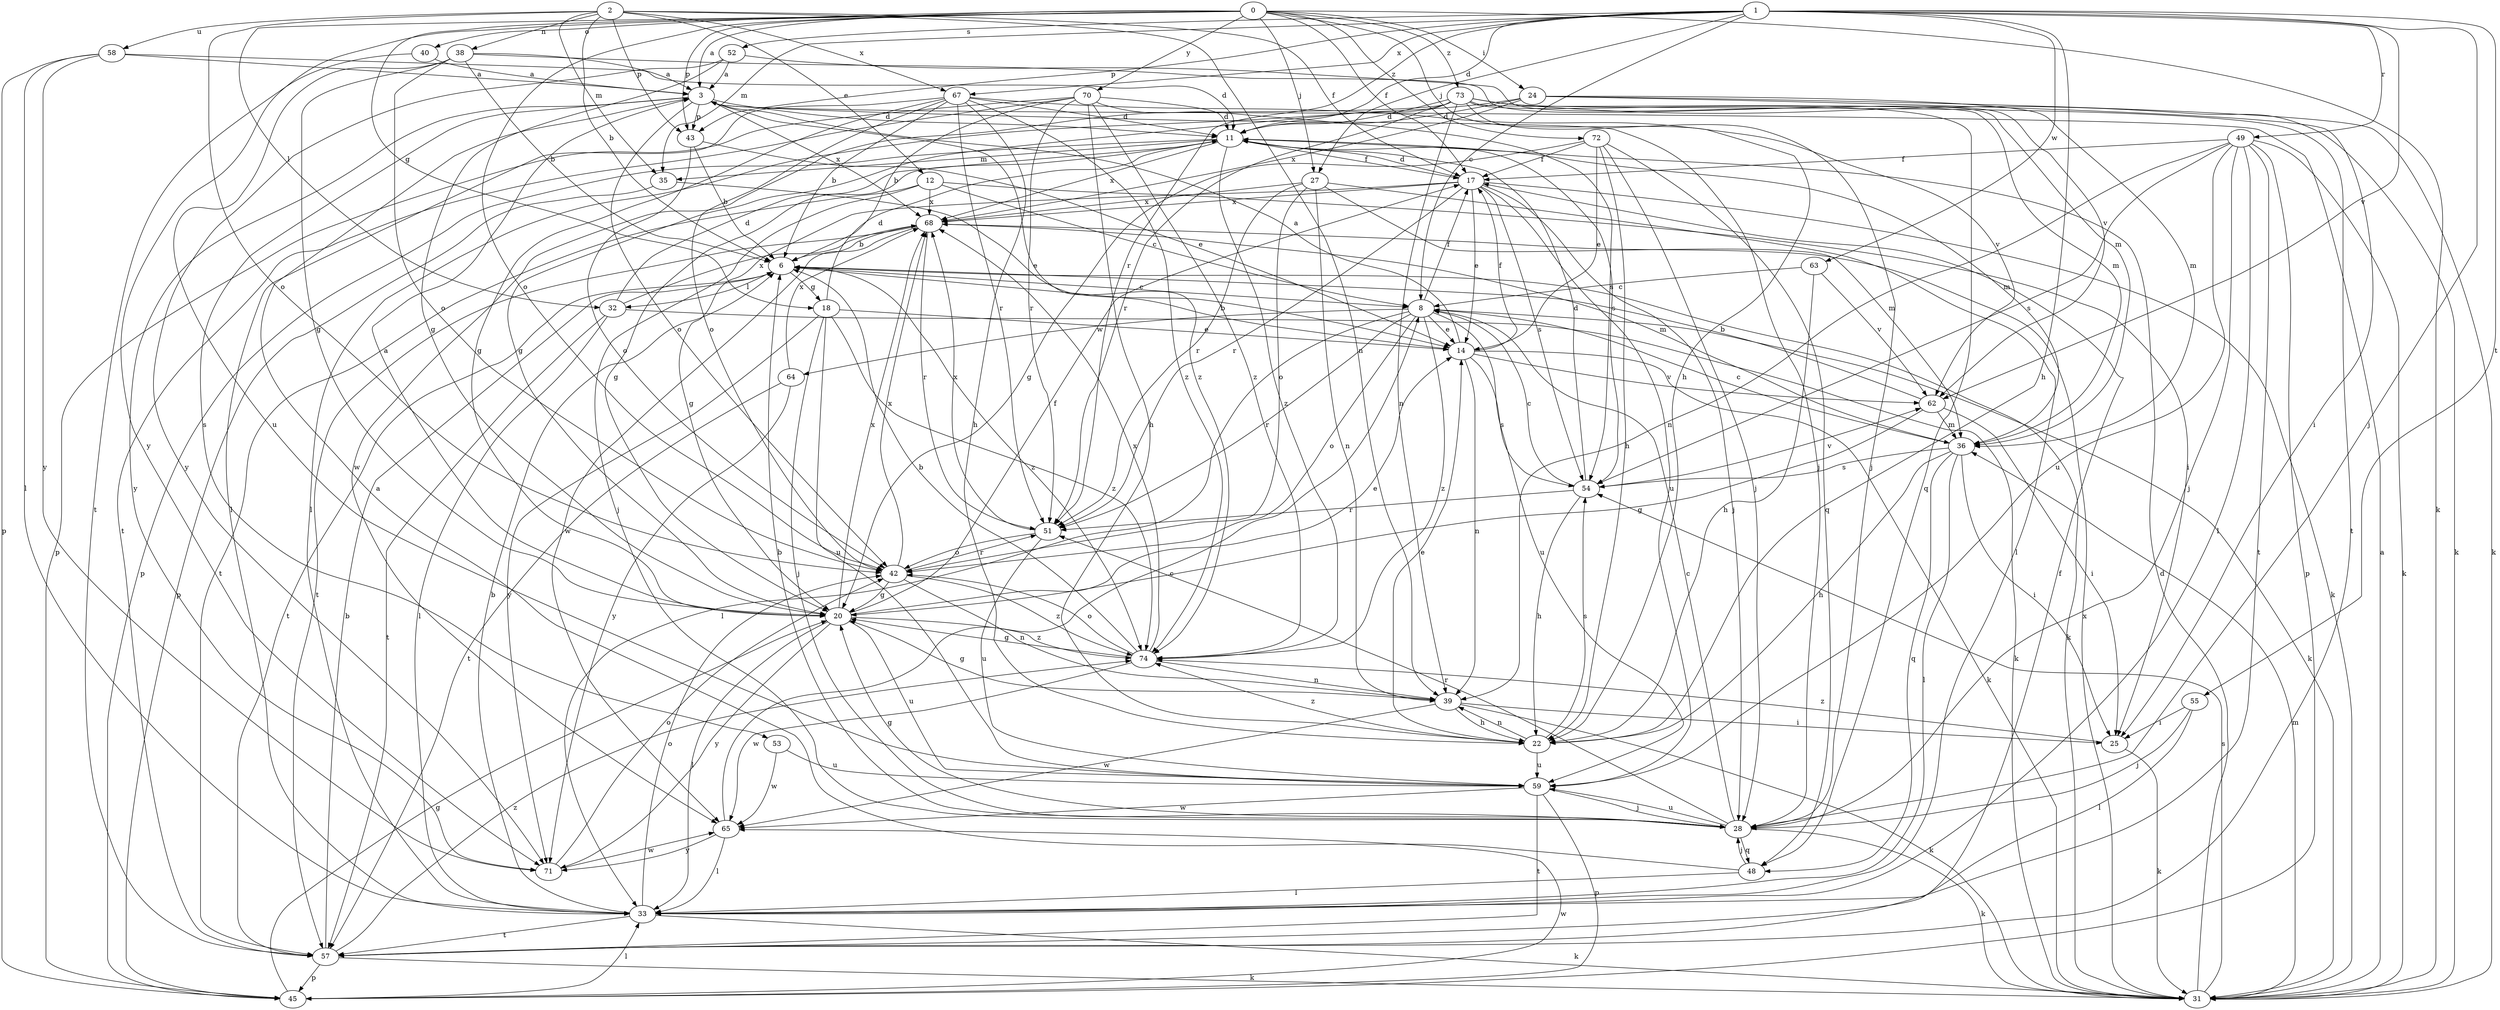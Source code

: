 strict digraph  {
0;
1;
2;
3;
6;
8;
11;
12;
14;
17;
18;
20;
22;
24;
25;
27;
28;
31;
32;
33;
35;
36;
38;
39;
40;
42;
43;
45;
48;
49;
51;
52;
53;
54;
55;
57;
58;
59;
62;
63;
64;
65;
67;
68;
70;
71;
72;
73;
74;
0 -> 3  [label=a];
0 -> 17  [label=f];
0 -> 18  [label=g];
0 -> 22  [label=h];
0 -> 24  [label=i];
0 -> 27  [label=j];
0 -> 31  [label=k];
0 -> 32  [label=l];
0 -> 40  [label=o];
0 -> 42  [label=o];
0 -> 43  [label=p];
0 -> 70  [label=y];
0 -> 71  [label=y];
0 -> 72  [label=z];
0 -> 73  [label=z];
1 -> 8  [label=c];
1 -> 11  [label=d];
1 -> 22  [label=h];
1 -> 27  [label=j];
1 -> 28  [label=j];
1 -> 35  [label=m];
1 -> 43  [label=p];
1 -> 49  [label=r];
1 -> 51  [label=r];
1 -> 52  [label=s];
1 -> 55  [label=t];
1 -> 62  [label=v];
1 -> 63  [label=w];
1 -> 67  [label=x];
2 -> 6  [label=b];
2 -> 12  [label=e];
2 -> 17  [label=f];
2 -> 35  [label=m];
2 -> 38  [label=n];
2 -> 39  [label=n];
2 -> 42  [label=o];
2 -> 43  [label=p];
2 -> 58  [label=u];
2 -> 67  [label=x];
3 -> 11  [label=d];
3 -> 28  [label=j];
3 -> 42  [label=o];
3 -> 43  [label=p];
3 -> 53  [label=s];
3 -> 68  [label=x];
3 -> 71  [label=y];
3 -> 74  [label=z];
6 -> 8  [label=c];
6 -> 18  [label=g];
6 -> 31  [label=k];
6 -> 32  [label=l];
6 -> 57  [label=t];
6 -> 74  [label=z];
8 -> 14  [label=e];
8 -> 17  [label=f];
8 -> 31  [label=k];
8 -> 33  [label=l];
8 -> 42  [label=o];
8 -> 51  [label=r];
8 -> 59  [label=u];
8 -> 64  [label=w];
8 -> 74  [label=z];
11 -> 17  [label=f];
11 -> 20  [label=g];
11 -> 35  [label=m];
11 -> 36  [label=m];
11 -> 45  [label=p];
11 -> 54  [label=s];
11 -> 68  [label=x];
11 -> 74  [label=z];
12 -> 8  [label=c];
12 -> 25  [label=i];
12 -> 28  [label=j];
12 -> 57  [label=t];
12 -> 68  [label=x];
14 -> 3  [label=a];
14 -> 6  [label=b];
14 -> 17  [label=f];
14 -> 31  [label=k];
14 -> 39  [label=n];
14 -> 54  [label=s];
14 -> 62  [label=v];
17 -> 11  [label=d];
17 -> 14  [label=e];
17 -> 20  [label=g];
17 -> 28  [label=j];
17 -> 31  [label=k];
17 -> 51  [label=r];
17 -> 54  [label=s];
17 -> 59  [label=u];
17 -> 68  [label=x];
18 -> 11  [label=d];
18 -> 14  [label=e];
18 -> 28  [label=j];
18 -> 59  [label=u];
18 -> 71  [label=y];
18 -> 74  [label=z];
20 -> 3  [label=a];
20 -> 14  [label=e];
20 -> 17  [label=f];
20 -> 33  [label=l];
20 -> 59  [label=u];
20 -> 68  [label=x];
20 -> 71  [label=y];
20 -> 74  [label=z];
22 -> 14  [label=e];
22 -> 39  [label=n];
22 -> 54  [label=s];
22 -> 59  [label=u];
22 -> 74  [label=z];
24 -> 11  [label=d];
24 -> 25  [label=i];
24 -> 31  [label=k];
24 -> 33  [label=l];
24 -> 36  [label=m];
24 -> 68  [label=x];
25 -> 31  [label=k];
25 -> 74  [label=z];
27 -> 33  [label=l];
27 -> 36  [label=m];
27 -> 39  [label=n];
27 -> 42  [label=o];
27 -> 51  [label=r];
27 -> 68  [label=x];
28 -> 6  [label=b];
28 -> 8  [label=c];
28 -> 20  [label=g];
28 -> 31  [label=k];
28 -> 48  [label=q];
28 -> 51  [label=r];
28 -> 59  [label=u];
31 -> 3  [label=a];
31 -> 11  [label=d];
31 -> 36  [label=m];
31 -> 54  [label=s];
31 -> 68  [label=x];
32 -> 11  [label=d];
32 -> 31  [label=k];
32 -> 33  [label=l];
32 -> 57  [label=t];
32 -> 68  [label=x];
33 -> 6  [label=b];
33 -> 31  [label=k];
33 -> 42  [label=o];
33 -> 57  [label=t];
35 -> 14  [label=e];
35 -> 45  [label=p];
36 -> 8  [label=c];
36 -> 22  [label=h];
36 -> 25  [label=i];
36 -> 33  [label=l];
36 -> 48  [label=q];
36 -> 54  [label=s];
38 -> 3  [label=a];
38 -> 6  [label=b];
38 -> 20  [label=g];
38 -> 36  [label=m];
38 -> 42  [label=o];
38 -> 59  [label=u];
39 -> 20  [label=g];
39 -> 22  [label=h];
39 -> 25  [label=i];
39 -> 31  [label=k];
39 -> 65  [label=w];
40 -> 3  [label=a];
40 -> 57  [label=t];
42 -> 20  [label=g];
42 -> 39  [label=n];
42 -> 51  [label=r];
42 -> 68  [label=x];
42 -> 74  [label=z];
43 -> 6  [label=b];
43 -> 14  [label=e];
43 -> 42  [label=o];
45 -> 20  [label=g];
45 -> 33  [label=l];
45 -> 65  [label=w];
48 -> 3  [label=a];
48 -> 28  [label=j];
48 -> 33  [label=l];
49 -> 17  [label=f];
49 -> 28  [label=j];
49 -> 31  [label=k];
49 -> 33  [label=l];
49 -> 39  [label=n];
49 -> 45  [label=p];
49 -> 54  [label=s];
49 -> 57  [label=t];
49 -> 59  [label=u];
51 -> 42  [label=o];
51 -> 59  [label=u];
51 -> 68  [label=x];
52 -> 3  [label=a];
52 -> 20  [label=g];
52 -> 62  [label=v];
52 -> 71  [label=y];
53 -> 59  [label=u];
53 -> 65  [label=w];
54 -> 8  [label=c];
54 -> 11  [label=d];
54 -> 22  [label=h];
54 -> 51  [label=r];
54 -> 62  [label=v];
55 -> 25  [label=i];
55 -> 28  [label=j];
55 -> 33  [label=l];
57 -> 6  [label=b];
57 -> 17  [label=f];
57 -> 31  [label=k];
57 -> 45  [label=p];
57 -> 74  [label=z];
58 -> 3  [label=a];
58 -> 11  [label=d];
58 -> 33  [label=l];
58 -> 45  [label=p];
58 -> 71  [label=y];
59 -> 28  [label=j];
59 -> 45  [label=p];
59 -> 57  [label=t];
59 -> 65  [label=w];
62 -> 6  [label=b];
62 -> 20  [label=g];
62 -> 25  [label=i];
62 -> 36  [label=m];
63 -> 8  [label=c];
63 -> 22  [label=h];
63 -> 62  [label=v];
64 -> 57  [label=t];
64 -> 68  [label=x];
64 -> 71  [label=y];
65 -> 8  [label=c];
65 -> 33  [label=l];
65 -> 71  [label=y];
67 -> 6  [label=b];
67 -> 11  [label=d];
67 -> 20  [label=g];
67 -> 22  [label=h];
67 -> 33  [label=l];
67 -> 42  [label=o];
67 -> 51  [label=r];
67 -> 62  [label=v];
67 -> 74  [label=z];
68 -> 6  [label=b];
68 -> 36  [label=m];
68 -> 51  [label=r];
68 -> 57  [label=t];
68 -> 65  [label=w];
70 -> 6  [label=b];
70 -> 11  [label=d];
70 -> 22  [label=h];
70 -> 45  [label=p];
70 -> 51  [label=r];
70 -> 54  [label=s];
70 -> 57  [label=t];
70 -> 74  [label=z];
71 -> 42  [label=o];
71 -> 65  [label=w];
72 -> 14  [label=e];
72 -> 17  [label=f];
72 -> 20  [label=g];
72 -> 22  [label=h];
72 -> 28  [label=j];
72 -> 48  [label=q];
73 -> 11  [label=d];
73 -> 20  [label=g];
73 -> 28  [label=j];
73 -> 31  [label=k];
73 -> 36  [label=m];
73 -> 39  [label=n];
73 -> 48  [label=q];
73 -> 51  [label=r];
73 -> 57  [label=t];
73 -> 65  [label=w];
74 -> 6  [label=b];
74 -> 20  [label=g];
74 -> 39  [label=n];
74 -> 42  [label=o];
74 -> 65  [label=w];
74 -> 68  [label=x];
}
